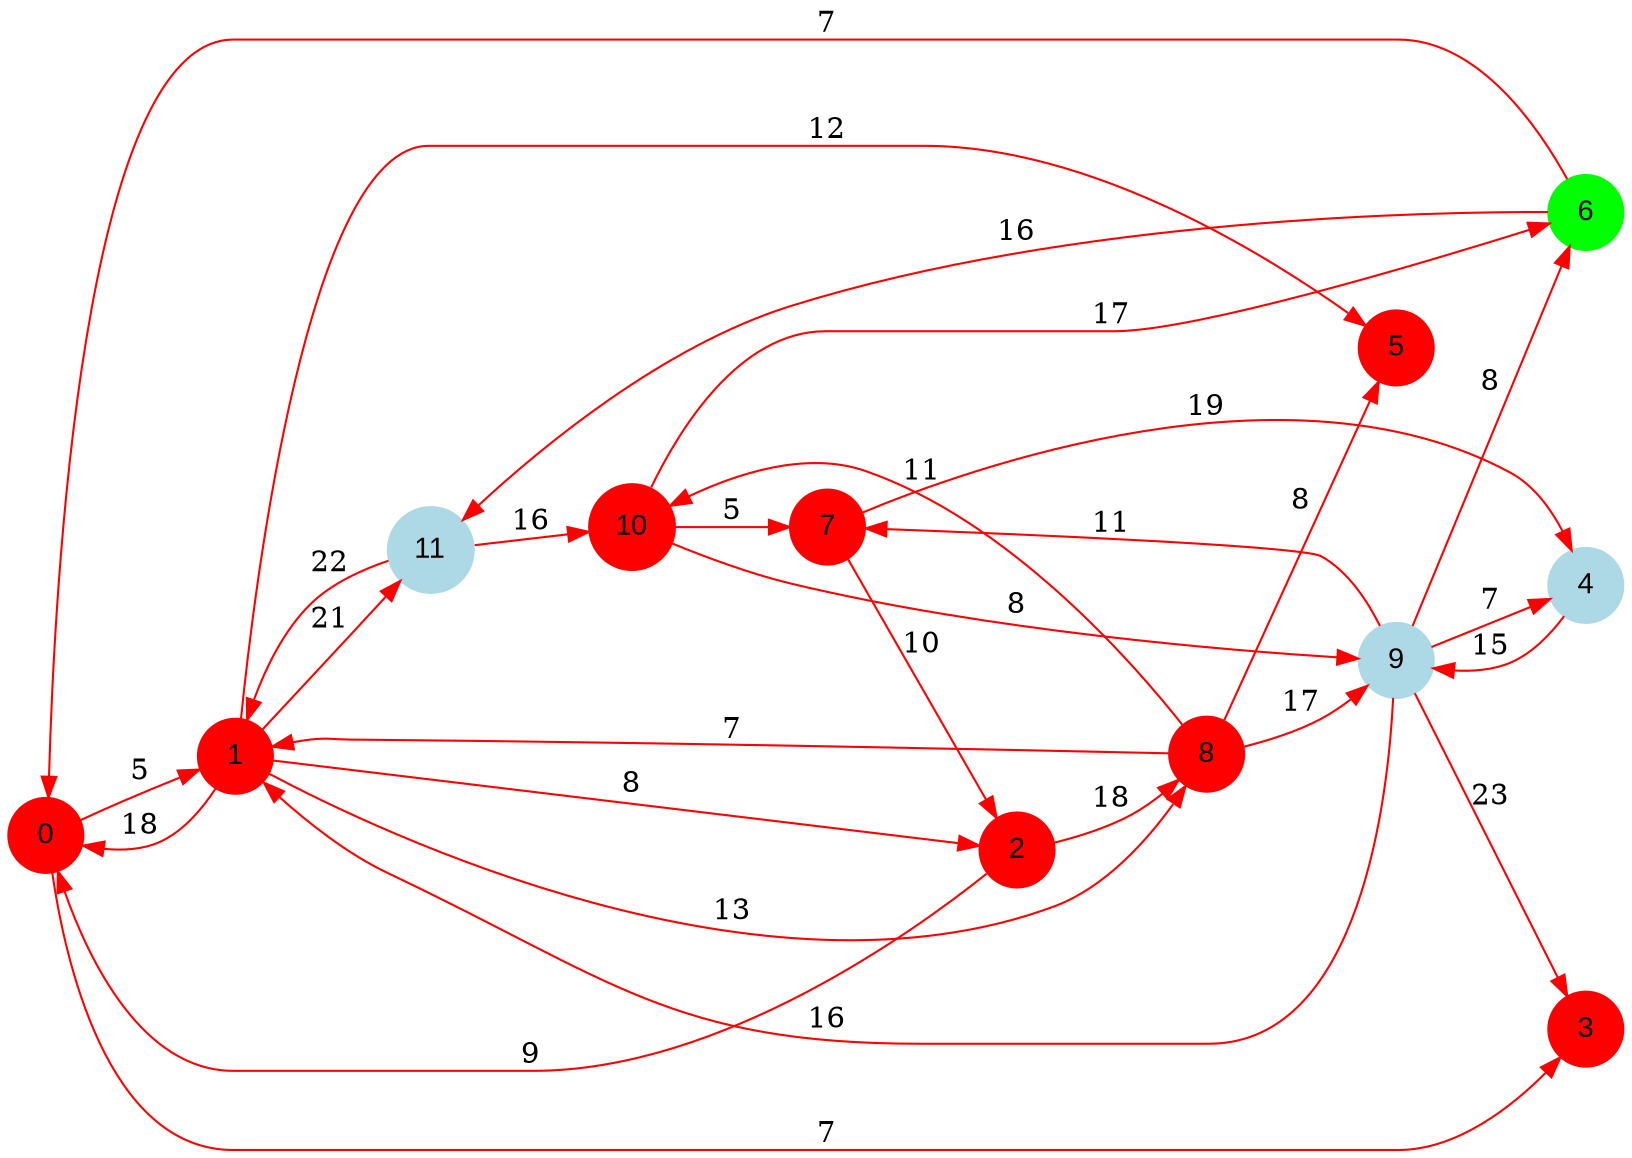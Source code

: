 digraph graphe {
rankdir = LR;
edge [color=red];
0 [fontname="Arial", shape = circle, color=red, style=filled];
1 [fontname="Arial", shape = circle, color=red, style=filled];
2 [fontname="Arial", shape = circle, color=red, style=filled];
3 [fontname="Arial", shape = circle, color=red, style=filled];
4 [fontname="Arial", shape = circle, color=lightblue, style=filled];
5 [fontname="Arial", shape = circle, color=red, style=filled];
6 [fontname="Arial", shape = circle, color=green, style=filled];
7 [fontname="Arial", shape = circle, color=red, style=filled];
8 [fontname="Arial", shape = circle, color=red, style=filled];
9 [fontname="Arial", shape = circle, color=lightblue, style=filled];
10 [fontname="Arial", shape = circle, color=red, style=filled];
11 [fontname="Arial", shape = circle, color=lightblue, style=filled];
	0 -> 1 [label = "5"];
	0 -> 3 [label = "7"];
	1 -> 0 [label = "18"];
	1 -> 2 [label = "8"];
	1 -> 5 [label = "12"];
	1 -> 8 [label = "13"];
	1 -> 11 [label = "21"];
	2 -> 0 [label = "9"];
	2 -> 8 [label = "18"];
	4 -> 9 [label = "15"];
	6 -> 0 [label = "7"];
	6 -> 11 [label = "16"];
	7 -> 2 [label = "10"];
	7 -> 4 [label = "19"];
	8 -> 1 [label = "7"];
	8 -> 5 [label = "8"];
	8 -> 9 [label = "17"];
	8 -> 10 [label = "11"];
	9 -> 1 [label = "16"];
	9 -> 3 [label = "23"];
	9 -> 4 [label = "7"];
	9 -> 6 [label = "8"];
	9 -> 7 [label = "11"];
	10 -> 6 [label = "17"];
	10 -> 7 [label = "5"];
	10 -> 9 [label = "8"];
	11 -> 1 [label = "22"];
	11 -> 10 [label = "16"];
}